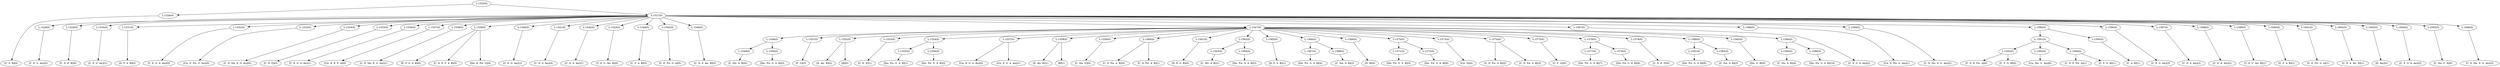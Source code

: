 digraph sample{
"L-1526(0)"->"[C  A  B](0)"
"L-1528(0)"->"[C  E  G  Ais](0)"
"L-1529(0)"->"[C  D  E  B](0)"
"L-1530(0)"->"[C  E  G  Ais](1)"
"L-1531(0)"->"[D  F  A  B](0)"
"L-1532(0)"->"[C  E  G  A  Ais](0)"
"L-1533(0)"->"[Cis  E  Fis  G  Ais](0)"
"L-1534(0)"->"[C  D  Dis  E  G  Ais](0)"
"L-1535(0)"->"[C  D  E](0)"
"L-1536(0)"->"[C  E  G  A  Ais](1)"
"L-1537(0)"->"[Cis  D  E  F  A](0)"
"L-1538(0)"->"[C  D  Dis  E  G  Ais](1)"
"L-1539(0)"->"[E  F  G  A  B](0)"
"L-1539(0)"->"[C  D  E  F  A  B](0)"
"L-1539(0)"->"[Dis  E  Fis  G](0)"
"L-1540(0)"->"[C  E  G  Ais](2)"
"L-1541(0)"->"[C  D  A  Ais](0)"
"L-1542(0)"->"[C  D  A  Ais](1)"
"L-1543(0)"->"[C  E  G  Ais  B](0)"
"L-1544(0)"->"[C  F  A  B](0)"
"L-1545(0)"->"[C  E  Fis  G  A](0)"
"L-1546(0)"->"[C  D  A  Ais  B](0)"
"L-1549(0)"->"[C  Dis  A  B](0)"
"L-1550(0)"->"[Dis  Fis  G  A  B](0)"
"L-1548(0)"->"L-1549(0)"
"L-1548(0)"->"L-1550(0)"
"L-1551(0)"->"[F  G](0)"
"L-1552(0)"->"[D  Ais  B](0)"
"L-1552(0)"->"[B](0)"
"L-1553(0)"->"[C  D  E](1)"
"L-1555(0)"->"[Dis  Fis  G  A  B](1)"
"L-1556(0)"->"[Dis  Fis  G  A  B](2)"
"L-1554(0)"->"L-1555(0)"
"L-1554(0)"->"L-1556(0)"
"L-1557(0)"->"[Cis  E  G  A  Ais](0)"
"L-1557(0)"->"[Cis  E  G  A  Ais](1)"
"L-1558(0)"->"[D  Ais  B](1)"
"L-1558(0)"->"[B](1)"
"L-1559(0)"->"[C  Dis  G](0)"
"L-1560(0)"->"[C  D  Fis  A  B](0)"
"L-1560(0)"->"[C  D  Fis  A  B](1)"
"L-1561(0)"->"[D  E  G  B](0)"
"L-1563(0)"->"[C  Dis  A  B](1)"
"L-1564(0)"->"[Dis  Fis  G  A  B](3)"
"L-1562(0)"->"L-1563(0)"
"L-1562(0)"->"L-1564(0)"
"L-1565(0)"->"[D  F  A  B](1)"
"L-1567(0)"->"[Dis  Fis  G  A  B](4)"
"L-1568(0)"->"[C  Dis  A  B](2)"
"L-1566(0)"->"L-1567(0)"
"L-1566(0)"->"L-1568(0)"
"L-1569(0)"->"[D  B](0)"
"L-1571(0)"->"[Dis  Fis  G  A  B](5)"
"L-1572(0)"->"[Dis  Fis  G  A  B](6)"
"L-1570(0)"->"L-1571(0)"
"L-1570(0)"->"L-1572(0)"
"L-1573(0)"->"[Cis  D](0)"
"L-1574(0)"->"[C  D  Fis  A  B](2)"
"L-1574(0)"->"[C  D  Fis  A  B](3)"
"L-1575(0)"->"[C  F  G](0)"
"L-1577(0)"->"[Dis  Fis  G  A  B](7)"
"L-1578(0)"->"[Dis  Fis  G  A  B](8)"
"L-1576(0)"->"L-1577(0)"
"L-1576(0)"->"L-1578(0)"
"L-1579(0)"->"[C  D  E  F](0)"
"L-1581(0)"->"[Dis  Fis  G  A  B](9)"
"L-1582(0)"->"[C  Dis  A  B](3)"
"L-1580(0)"->"L-1581(0)"
"L-1580(0)"->"L-1582(0)"
"L-1583(0)"->"[Dis  G  B](0)"
"L-1585(0)"->"[C  Dis  A  B](4)"
"L-1586(0)"->"[Dis  Fis  G  A  B](10)"
"L-1584(0)"->"L-1585(0)"
"L-1584(0)"->"L-1586(0)"
"L-1547(0)"->"L-1548(0)"
"L-1547(0)"->"L-1551(0)"
"L-1547(0)"->"L-1552(0)"
"L-1547(0)"->"L-1553(0)"
"L-1547(0)"->"L-1554(0)"
"L-1547(0)"->"L-1557(0)"
"L-1547(0)"->"L-1558(0)"
"L-1547(0)"->"L-1559(0)"
"L-1547(0)"->"L-1560(0)"
"L-1547(0)"->"L-1561(0)"
"L-1547(0)"->"L-1562(0)"
"L-1547(0)"->"L-1565(0)"
"L-1547(0)"->"L-1566(0)"
"L-1547(0)"->"L-1569(0)"
"L-1547(0)"->"L-1570(0)"
"L-1547(0)"->"L-1573(0)"
"L-1547(0)"->"L-1574(0)"
"L-1547(0)"->"L-1575(0)"
"L-1547(0)"->"L-1576(0)"
"L-1547(0)"->"L-1579(0)"
"L-1547(0)"->"L-1580(0)"
"L-1547(0)"->"L-1583(0)"
"L-1547(0)"->"L-1584(0)"
"L-1587(0)"->"[C  E  G  A  Ais](2)"
"L-1588(0)"->"[Cis  E  Fis  G  Ais](1)"
"L-1589(0)"->"[C  D  Dis  E  G  Ais](2)"
"L-1592(0)"->"[C  D  E  Fis  A](0)"
"L-1592(0)"->"[C  F  G  B](0)"
"L-1593(0)"->"[Cis  Dis  G  Ais](0)"
"L-1594(0)"->"[C  D  E  Fis  A](1)"
"L-1594(0)"->"[C  F  G  B](1)"
"L-1591(0)"->"L-1592(0)"
"L-1591(0)"->"L-1593(0)"
"L-1591(0)"->"L-1594(0)"
"L-1595(0)"->"[C  A  B](1)"
"L-1590(0)"->"L-1591(0)"
"L-1590(0)"->"L-1595(0)"
"L-1596(0)"->"[C  E  G  Ais](3)"
"L-1597(0)"->"[C  D  A  Ais](2)"
"L-1598(0)"->"[C  D  A  Ais](3)"
"L-1599(0)"->"[C  E  G  Ais  B](1)"
"L-1600(0)"->"[C  F  A  B](1)"
"L-1601(0)"->"[C  E  Fis  G  A](1)"
"L-1602(0)"->"[C  D  A  Ais  B](1)"
"L-1603(0)"->"[D  Ais](0)"
"L-1604(0)"->"[C  E  G  A  Ais](3)"
"L-1605(0)"->"[C  Dis  F  A](0)"
"L-1606(0)"->"[C  D  Dis  E  G  Ais](3)"
"L-1527(0)"->"L-1528(0)"
"L-1527(0)"->"L-1529(0)"
"L-1527(0)"->"L-1530(0)"
"L-1527(0)"->"L-1531(0)"
"L-1527(0)"->"L-1532(0)"
"L-1527(0)"->"L-1533(0)"
"L-1527(0)"->"L-1534(0)"
"L-1527(0)"->"L-1535(0)"
"L-1527(0)"->"L-1536(0)"
"L-1527(0)"->"L-1537(0)"
"L-1527(0)"->"L-1538(0)"
"L-1527(0)"->"L-1539(0)"
"L-1527(0)"->"L-1540(0)"
"L-1527(0)"->"L-1541(0)"
"L-1527(0)"->"L-1542(0)"
"L-1527(0)"->"L-1543(0)"
"L-1527(0)"->"L-1544(0)"
"L-1527(0)"->"L-1545(0)"
"L-1527(0)"->"L-1546(0)"
"L-1527(0)"->"L-1547(0)"
"L-1527(0)"->"L-1587(0)"
"L-1527(0)"->"L-1588(0)"
"L-1527(0)"->"L-1589(0)"
"L-1527(0)"->"L-1590(0)"
"L-1527(0)"->"L-1596(0)"
"L-1527(0)"->"L-1597(0)"
"L-1527(0)"->"L-1598(0)"
"L-1527(0)"->"L-1599(0)"
"L-1527(0)"->"L-1600(0)"
"L-1527(0)"->"L-1601(0)"
"L-1527(0)"->"L-1602(0)"
"L-1527(0)"->"L-1603(0)"
"L-1527(0)"->"L-1604(0)"
"L-1527(0)"->"L-1605(0)"
"L-1527(0)"->"L-1606(0)"
"L-1525(0)"->"L-1526(0)"
"L-1525(0)"->"L-1527(0)"
{rank = min; "L-1525(0)"}
{rank = same; "L-1526(0)"; "L-1527(0)";}
{rank = same; "L-1528(0)"; "L-1529(0)"; "L-1530(0)"; "L-1531(0)"; "L-1532(0)"; "L-1533(0)"; "L-1534(0)"; "L-1535(0)"; "L-1536(0)"; "L-1537(0)"; "L-1538(0)"; "L-1539(0)"; "L-1540(0)"; "L-1541(0)"; "L-1542(0)"; "L-1543(0)"; "L-1544(0)"; "L-1545(0)"; "L-1546(0)"; "L-1547(0)"; "L-1587(0)"; "L-1588(0)"; "L-1589(0)"; "L-1590(0)"; "L-1596(0)"; "L-1597(0)"; "L-1598(0)"; "L-1599(0)"; "L-1600(0)"; "L-1601(0)"; "L-1602(0)"; "L-1603(0)"; "L-1604(0)"; "L-1605(0)"; "L-1606(0)";}
{rank = same; "L-1548(0)"; "L-1551(0)"; "L-1552(0)"; "L-1553(0)"; "L-1554(0)"; "L-1557(0)"; "L-1558(0)"; "L-1559(0)"; "L-1560(0)"; "L-1561(0)"; "L-1562(0)"; "L-1565(0)"; "L-1566(0)"; "L-1569(0)"; "L-1570(0)"; "L-1573(0)"; "L-1574(0)"; "L-1575(0)"; "L-1576(0)"; "L-1579(0)"; "L-1580(0)"; "L-1583(0)"; "L-1584(0)"; "L-1591(0)"; "L-1595(0)";}
{rank = same; "L-1549(0)"; "L-1550(0)"; "L-1555(0)"; "L-1556(0)"; "L-1563(0)"; "L-1564(0)"; "L-1567(0)"; "L-1568(0)"; "L-1571(0)"; "L-1572(0)"; "L-1577(0)"; "L-1578(0)"; "L-1581(0)"; "L-1582(0)"; "L-1585(0)"; "L-1586(0)"; "L-1592(0)"; "L-1593(0)"; "L-1594(0)";}
{rank = max; "[B](0)"; "[B](1)"; "[C  A  B](0)"; "[C  A  B](1)"; "[C  D  A  Ais  B](0)"; "[C  D  A  Ais  B](1)"; "[C  D  A  Ais](0)"; "[C  D  A  Ais](1)"; "[C  D  A  Ais](2)"; "[C  D  A  Ais](3)"; "[C  D  Dis  E  G  Ais](0)"; "[C  D  Dis  E  G  Ais](1)"; "[C  D  Dis  E  G  Ais](2)"; "[C  D  Dis  E  G  Ais](3)"; "[C  D  E  B](0)"; "[C  D  E  F  A  B](0)"; "[C  D  E  F](0)"; "[C  D  E  Fis  A](0)"; "[C  D  E  Fis  A](1)"; "[C  D  E](0)"; "[C  D  E](1)"; "[C  D  Fis  A  B](0)"; "[C  D  Fis  A  B](1)"; "[C  D  Fis  A  B](2)"; "[C  D  Fis  A  B](3)"; "[C  Dis  A  B](0)"; "[C  Dis  A  B](1)"; "[C  Dis  A  B](2)"; "[C  Dis  A  B](3)"; "[C  Dis  A  B](4)"; "[C  Dis  F  A](0)"; "[C  Dis  G](0)"; "[C  E  Fis  G  A](0)"; "[C  E  Fis  G  A](1)"; "[C  E  G  A  Ais](0)"; "[C  E  G  A  Ais](1)"; "[C  E  G  A  Ais](2)"; "[C  E  G  A  Ais](3)"; "[C  E  G  Ais  B](0)"; "[C  E  G  Ais  B](1)"; "[C  E  G  Ais](0)"; "[C  E  G  Ais](1)"; "[C  E  G  Ais](2)"; "[C  E  G  Ais](3)"; "[C  F  A  B](0)"; "[C  F  A  B](1)"; "[C  F  G  B](0)"; "[C  F  G  B](1)"; "[C  F  G](0)"; "[Cis  D  E  F  A](0)"; "[Cis  D](0)"; "[Cis  Dis  G  Ais](0)"; "[Cis  E  Fis  G  Ais](0)"; "[Cis  E  Fis  G  Ais](1)"; "[Cis  E  G  A  Ais](0)"; "[Cis  E  G  A  Ais](1)"; "[D  Ais  B](0)"; "[D  Ais  B](1)"; "[D  Ais](0)"; "[D  B](0)"; "[D  E  G  B](0)"; "[D  F  A  B](0)"; "[D  F  A  B](1)"; "[Dis  E  Fis  G](0)"; "[Dis  Fis  G  A  B](0)"; "[Dis  Fis  G  A  B](1)"; "[Dis  Fis  G  A  B](10)"; "[Dis  Fis  G  A  B](2)"; "[Dis  Fis  G  A  B](3)"; "[Dis  Fis  G  A  B](4)"; "[Dis  Fis  G  A  B](5)"; "[Dis  Fis  G  A  B](6)"; "[Dis  Fis  G  A  B](7)"; "[Dis  Fis  G  A  B](8)"; "[Dis  Fis  G  A  B](9)"; "[Dis  G  B](0)"; "[E  F  G  A  B](0)"; "[F  G](0)";}
}